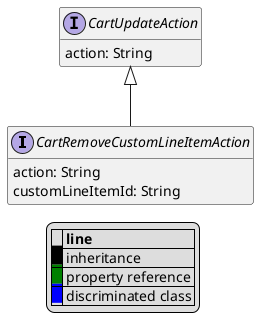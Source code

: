 @startuml

hide empty fields
hide empty methods
legend
|= |= line |
|<back:black>   </back>| inheritance |
|<back:green>   </back>| property reference |
|<back:blue>   </back>| discriminated class |
endlegend
interface CartRemoveCustomLineItemAction [[CartRemoveCustomLineItemAction.svg]] extends CartUpdateAction {
    action: String
    customLineItemId: String
}
interface CartUpdateAction [[CartUpdateAction.svg]]  {
    action: String
}





@enduml

